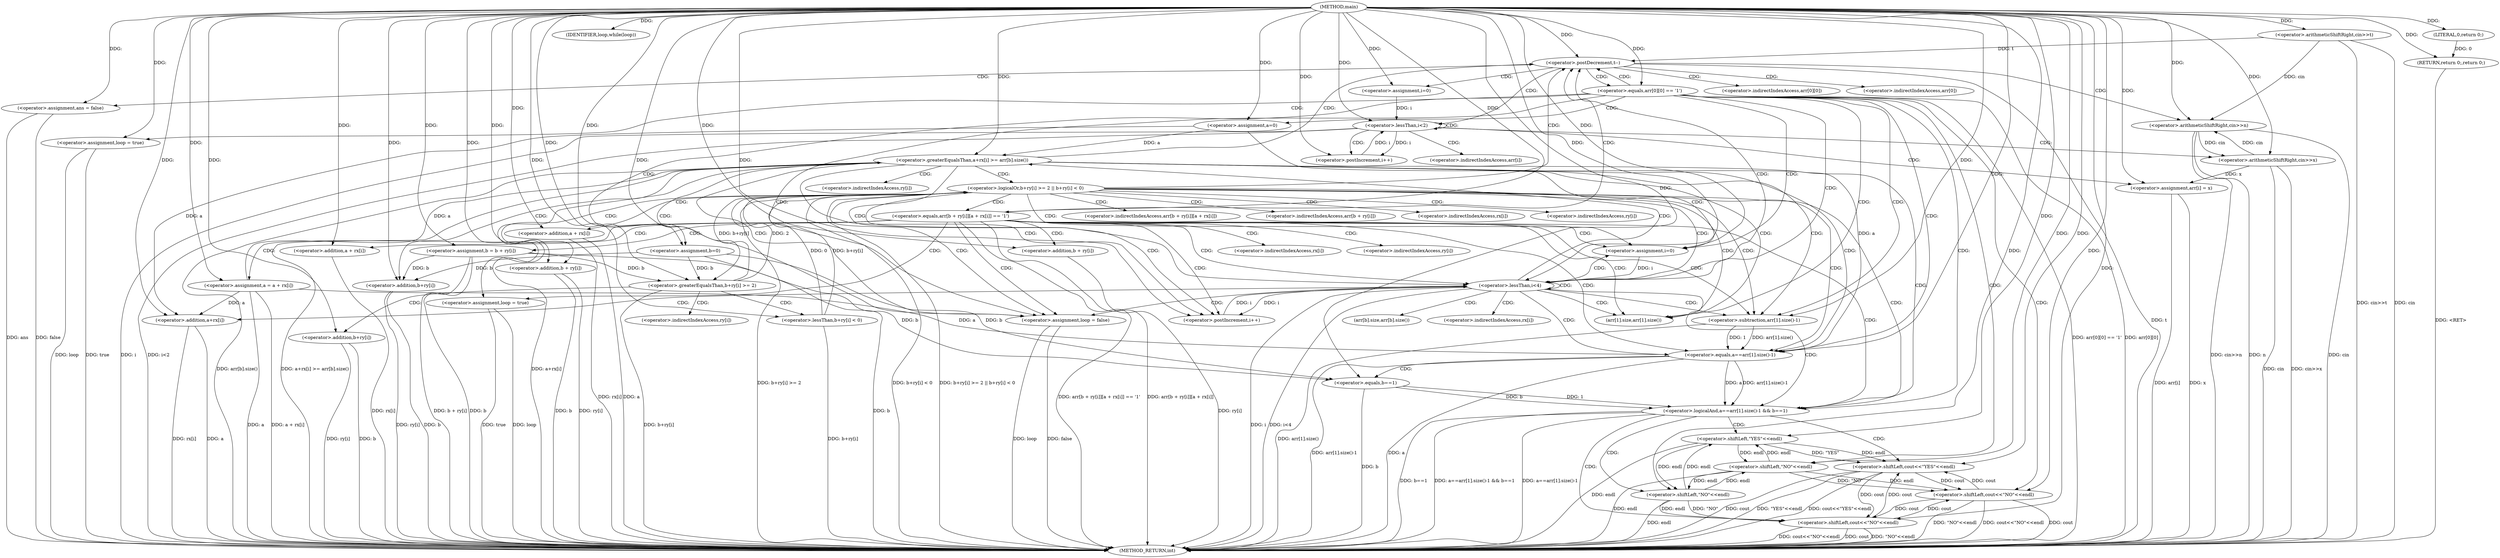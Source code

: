 digraph "main" {  
"1000101" [label = "(METHOD,main)" ]
"1000270" [label = "(METHOD_RETURN,int)" ]
"1000105" [label = "(<operator>.arithmeticShiftRight,cin>>t)" ]
"1000268" [label = "(RETURN,return 0;,return 0;)" ]
"1000109" [label = "(<operator>.postDecrement,t--)" ]
"1000269" [label = "(LITERAL,0,return 0;)" ]
"1000114" [label = "(<operator>.arithmeticShiftRight,cin>>n)" ]
"1000118" [label = "(<operator>.assignment,ans = false)" ]
"1000156" [label = "(<operator>.assignment,a=0)" ]
"1000160" [label = "(<operator>.assignment,b=0)" ]
"1000164" [label = "(<operator>.assignment,loop = true)" ]
"1000123" [label = "(<operator>.assignment,i=0)" ]
"1000126" [label = "(<operator>.lessThan,i<2)" ]
"1000129" [label = "(<operator>.postIncrement,i++)" ]
"1000141" [label = "(<operator>.equals,arr[0][0] == '1')" ]
"1000168" [label = "(IDENTIFIER,loop,while(loop))" ]
"1000246" [label = "(<operator>.logicalAnd,a==arr[1].size()-1 && b==1)" ]
"1000132" [label = "(<operator>.arithmeticShiftRight,cin>>x)" ]
"1000135" [label = "(<operator>.assignment,arr[i] = x)" ]
"1000149" [label = "(<operator>.shiftLeft,cout<<\"NO\"<<endl)" ]
"1000170" [label = "(<operator>.assignment,loop = false)" ]
"1000256" [label = "(<operator>.shiftLeft,cout<<\"YES\"<<endl)" ]
"1000175" [label = "(<operator>.assignment,i=0)" ]
"1000178" [label = "(<operator>.lessThan,i<4)" ]
"1000181" [label = "(<operator>.postIncrement,i++)" ]
"1000247" [label = "(<operator>.equals,a==arr[1].size()-1)" ]
"1000252" [label = "(<operator>.equals,b==1)" ]
"1000263" [label = "(<operator>.shiftLeft,cout<<\"NO\"<<endl)" ]
"1000151" [label = "(<operator>.shiftLeft,\"NO\"<<endl)" ]
"1000227" [label = "(<operator>.assignment,a = a + rx[i])" ]
"1000234" [label = "(<operator>.assignment,b = b + ry[i])" ]
"1000241" [label = "(<operator>.assignment,loop = true)" ]
"1000249" [label = "(<operator>.subtraction,arr[1].size()-1)" ]
"1000258" [label = "(<operator>.shiftLeft,\"YES\"<<endl)" ]
"1000185" [label = "(<operator>.greaterEqualsThan,a+rx[i] >= arr[b].size())" ]
"1000194" [label = "(<operator>.logicalOr,b+ry[i] >= 2 || b+ry[i] < 0)" ]
"1000211" [label = "(<operator>.equals,arr[b + ry[i]][a + rx[i]] == '1')" ]
"1000265" [label = "(<operator>.shiftLeft,\"NO\"<<endl)" ]
"1000229" [label = "(<operator>.addition,a + rx[i])" ]
"1000236" [label = "(<operator>.addition,b + ry[i])" ]
"1000186" [label = "(<operator>.addition,a+rx[i])" ]
"1000195" [label = "(<operator>.greaterEqualsThan,b+ry[i] >= 2)" ]
"1000202" [label = "(<operator>.lessThan,b+ry[i] < 0)" ]
"1000196" [label = "(<operator>.addition,b+ry[i])" ]
"1000203" [label = "(<operator>.addition,b+ry[i])" ]
"1000220" [label = "(<operator>.addition,a + rx[i])" ]
"1000215" [label = "(<operator>.addition,b + ry[i])" ]
"1000142" [label = "(<operator>.indirectIndexAccess,arr[0][0])" ]
"1000136" [label = "(<operator>.indirectIndexAccess,arr[i])" ]
"1000143" [label = "(<operator>.indirectIndexAccess,arr[0])" ]
"1000250" [label = "(arr[1].size,arr[1].size())" ]
"1000191" [label = "(arr[b].size,arr[b].size())" ]
"1000212" [label = "(<operator>.indirectIndexAccess,arr[b + ry[i]][a + rx[i]])" ]
"1000231" [label = "(<operator>.indirectIndexAccess,rx[i])" ]
"1000238" [label = "(<operator>.indirectIndexAccess,ry[i])" ]
"1000188" [label = "(<operator>.indirectIndexAccess,rx[i])" ]
"1000213" [label = "(<operator>.indirectIndexAccess,arr[b + ry[i]])" ]
"1000198" [label = "(<operator>.indirectIndexAccess,ry[i])" ]
"1000205" [label = "(<operator>.indirectIndexAccess,ry[i])" ]
"1000222" [label = "(<operator>.indirectIndexAccess,rx[i])" ]
"1000217" [label = "(<operator>.indirectIndexAccess,ry[i])" ]
  "1000268" -> "1000270"  [ label = "DDG: <RET>"] 
  "1000105" -> "1000270"  [ label = "DDG: cin"] 
  "1000105" -> "1000270"  [ label = "DDG: cin>>t"] 
  "1000109" -> "1000270"  [ label = "DDG: t"] 
  "1000114" -> "1000270"  [ label = "DDG: cin"] 
  "1000114" -> "1000270"  [ label = "DDG: n"] 
  "1000114" -> "1000270"  [ label = "DDG: cin>>n"] 
  "1000118" -> "1000270"  [ label = "DDG: ans"] 
  "1000118" -> "1000270"  [ label = "DDG: false"] 
  "1000126" -> "1000270"  [ label = "DDG: i"] 
  "1000126" -> "1000270"  [ label = "DDG: i<2"] 
  "1000141" -> "1000270"  [ label = "DDG: arr[0][0]"] 
  "1000141" -> "1000270"  [ label = "DDG: arr[0][0] == '1'"] 
  "1000160" -> "1000270"  [ label = "DDG: b"] 
  "1000164" -> "1000270"  [ label = "DDG: loop"] 
  "1000164" -> "1000270"  [ label = "DDG: true"] 
  "1000170" -> "1000270"  [ label = "DDG: loop"] 
  "1000170" -> "1000270"  [ label = "DDG: false"] 
  "1000178" -> "1000270"  [ label = "DDG: i"] 
  "1000178" -> "1000270"  [ label = "DDG: i<4"] 
  "1000186" -> "1000270"  [ label = "DDG: a"] 
  "1000186" -> "1000270"  [ label = "DDG: rx[i]"] 
  "1000185" -> "1000270"  [ label = "DDG: a+rx[i]"] 
  "1000185" -> "1000270"  [ label = "DDG: arr[b].size()"] 
  "1000185" -> "1000270"  [ label = "DDG: a+rx[i] >= arr[b].size()"] 
  "1000196" -> "1000270"  [ label = "DDG: b"] 
  "1000196" -> "1000270"  [ label = "DDG: ry[i]"] 
  "1000195" -> "1000270"  [ label = "DDG: b+ry[i]"] 
  "1000194" -> "1000270"  [ label = "DDG: b+ry[i] >= 2"] 
  "1000203" -> "1000270"  [ label = "DDG: b"] 
  "1000203" -> "1000270"  [ label = "DDG: ry[i]"] 
  "1000202" -> "1000270"  [ label = "DDG: b+ry[i]"] 
  "1000194" -> "1000270"  [ label = "DDG: b+ry[i] < 0"] 
  "1000194" -> "1000270"  [ label = "DDG: b+ry[i] >= 2 || b+ry[i] < 0"] 
  "1000215" -> "1000270"  [ label = "DDG: b"] 
  "1000215" -> "1000270"  [ label = "DDG: ry[i]"] 
  "1000220" -> "1000270"  [ label = "DDG: a"] 
  "1000220" -> "1000270"  [ label = "DDG: rx[i]"] 
  "1000211" -> "1000270"  [ label = "DDG: arr[b + ry[i]][a + rx[i]]"] 
  "1000211" -> "1000270"  [ label = "DDG: arr[b + ry[i]][a + rx[i]] == '1'"] 
  "1000227" -> "1000270"  [ label = "DDG: a"] 
  "1000229" -> "1000270"  [ label = "DDG: rx[i]"] 
  "1000227" -> "1000270"  [ label = "DDG: a + rx[i]"] 
  "1000234" -> "1000270"  [ label = "DDG: b"] 
  "1000236" -> "1000270"  [ label = "DDG: ry[i]"] 
  "1000234" -> "1000270"  [ label = "DDG: b + ry[i]"] 
  "1000241" -> "1000270"  [ label = "DDG: loop"] 
  "1000241" -> "1000270"  [ label = "DDG: true"] 
  "1000247" -> "1000270"  [ label = "DDG: a"] 
  "1000249" -> "1000270"  [ label = "DDG: arr[1].size()"] 
  "1000247" -> "1000270"  [ label = "DDG: arr[1].size()-1"] 
  "1000246" -> "1000270"  [ label = "DDG: a==arr[1].size()-1"] 
  "1000252" -> "1000270"  [ label = "DDG: b"] 
  "1000246" -> "1000270"  [ label = "DDG: b==1"] 
  "1000246" -> "1000270"  [ label = "DDG: a==arr[1].size()-1 && b==1"] 
  "1000263" -> "1000270"  [ label = "DDG: cout"] 
  "1000265" -> "1000270"  [ label = "DDG: endl"] 
  "1000263" -> "1000270"  [ label = "DDG: \"NO\"<<endl"] 
  "1000263" -> "1000270"  [ label = "DDG: cout<<\"NO\"<<endl"] 
  "1000256" -> "1000270"  [ label = "DDG: cout"] 
  "1000258" -> "1000270"  [ label = "DDG: endl"] 
  "1000256" -> "1000270"  [ label = "DDG: \"YES\"<<endl"] 
  "1000256" -> "1000270"  [ label = "DDG: cout<<\"YES\"<<endl"] 
  "1000149" -> "1000270"  [ label = "DDG: cout"] 
  "1000151" -> "1000270"  [ label = "DDG: endl"] 
  "1000149" -> "1000270"  [ label = "DDG: \"NO\"<<endl"] 
  "1000149" -> "1000270"  [ label = "DDG: cout<<\"NO\"<<endl"] 
  "1000132" -> "1000270"  [ label = "DDG: cin"] 
  "1000132" -> "1000270"  [ label = "DDG: cin>>x"] 
  "1000135" -> "1000270"  [ label = "DDG: arr[i]"] 
  "1000135" -> "1000270"  [ label = "DDG: x"] 
  "1000269" -> "1000268"  [ label = "DDG: 0"] 
  "1000101" -> "1000268"  [ label = "DDG: "] 
  "1000101" -> "1000105"  [ label = "DDG: "] 
  "1000101" -> "1000269"  [ label = "DDG: "] 
  "1000105" -> "1000109"  [ label = "DDG: t"] 
  "1000101" -> "1000109"  [ label = "DDG: "] 
  "1000101" -> "1000118"  [ label = "DDG: "] 
  "1000101" -> "1000156"  [ label = "DDG: "] 
  "1000101" -> "1000160"  [ label = "DDG: "] 
  "1000101" -> "1000164"  [ label = "DDG: "] 
  "1000105" -> "1000114"  [ label = "DDG: cin"] 
  "1000132" -> "1000114"  [ label = "DDG: cin"] 
  "1000101" -> "1000114"  [ label = "DDG: "] 
  "1000101" -> "1000123"  [ label = "DDG: "] 
  "1000101" -> "1000168"  [ label = "DDG: "] 
  "1000123" -> "1000126"  [ label = "DDG: i"] 
  "1000129" -> "1000126"  [ label = "DDG: i"] 
  "1000101" -> "1000126"  [ label = "DDG: "] 
  "1000126" -> "1000129"  [ label = "DDG: i"] 
  "1000101" -> "1000129"  [ label = "DDG: "] 
  "1000132" -> "1000135"  [ label = "DDG: x"] 
  "1000101" -> "1000135"  [ label = "DDG: "] 
  "1000101" -> "1000141"  [ label = "DDG: "] 
  "1000101" -> "1000170"  [ label = "DDG: "] 
  "1000247" -> "1000246"  [ label = "DDG: a"] 
  "1000247" -> "1000246"  [ label = "DDG: arr[1].size()-1"] 
  "1000252" -> "1000246"  [ label = "DDG: 1"] 
  "1000252" -> "1000246"  [ label = "DDG: b"] 
  "1000114" -> "1000132"  [ label = "DDG: cin"] 
  "1000101" -> "1000132"  [ label = "DDG: "] 
  "1000263" -> "1000149"  [ label = "DDG: cout"] 
  "1000256" -> "1000149"  [ label = "DDG: cout"] 
  "1000101" -> "1000149"  [ label = "DDG: "] 
  "1000151" -> "1000149"  [ label = "DDG: endl"] 
  "1000151" -> "1000149"  [ label = "DDG: \"NO\""] 
  "1000101" -> "1000175"  [ label = "DDG: "] 
  "1000156" -> "1000247"  [ label = "DDG: a"] 
  "1000227" -> "1000247"  [ label = "DDG: a"] 
  "1000101" -> "1000247"  [ label = "DDG: "] 
  "1000249" -> "1000247"  [ label = "DDG: arr[1].size()"] 
  "1000249" -> "1000247"  [ label = "DDG: 1"] 
  "1000160" -> "1000252"  [ label = "DDG: b"] 
  "1000234" -> "1000252"  [ label = "DDG: b"] 
  "1000101" -> "1000252"  [ label = "DDG: "] 
  "1000263" -> "1000256"  [ label = "DDG: cout"] 
  "1000149" -> "1000256"  [ label = "DDG: cout"] 
  "1000101" -> "1000256"  [ label = "DDG: "] 
  "1000258" -> "1000256"  [ label = "DDG: endl"] 
  "1000258" -> "1000256"  [ label = "DDG: \"YES\""] 
  "1000101" -> "1000151"  [ label = "DDG: "] 
  "1000265" -> "1000151"  [ label = "DDG: endl"] 
  "1000258" -> "1000151"  [ label = "DDG: endl"] 
  "1000175" -> "1000178"  [ label = "DDG: i"] 
  "1000181" -> "1000178"  [ label = "DDG: i"] 
  "1000101" -> "1000178"  [ label = "DDG: "] 
  "1000178" -> "1000181"  [ label = "DDG: i"] 
  "1000101" -> "1000181"  [ label = "DDG: "] 
  "1000101" -> "1000227"  [ label = "DDG: "] 
  "1000101" -> "1000234"  [ label = "DDG: "] 
  "1000101" -> "1000241"  [ label = "DDG: "] 
  "1000101" -> "1000249"  [ label = "DDG: "] 
  "1000101" -> "1000258"  [ label = "DDG: "] 
  "1000265" -> "1000258"  [ label = "DDG: endl"] 
  "1000151" -> "1000258"  [ label = "DDG: endl"] 
  "1000256" -> "1000263"  [ label = "DDG: cout"] 
  "1000149" -> "1000263"  [ label = "DDG: cout"] 
  "1000101" -> "1000263"  [ label = "DDG: "] 
  "1000265" -> "1000263"  [ label = "DDG: endl"] 
  "1000265" -> "1000263"  [ label = "DDG: \"NO\""] 
  "1000101" -> "1000265"  [ label = "DDG: "] 
  "1000258" -> "1000265"  [ label = "DDG: endl"] 
  "1000151" -> "1000265"  [ label = "DDG: endl"] 
  "1000156" -> "1000185"  [ label = "DDG: a"] 
  "1000227" -> "1000185"  [ label = "DDG: a"] 
  "1000101" -> "1000185"  [ label = "DDG: "] 
  "1000195" -> "1000194"  [ label = "DDG: 2"] 
  "1000195" -> "1000194"  [ label = "DDG: b+ry[i]"] 
  "1000202" -> "1000194"  [ label = "DDG: 0"] 
  "1000202" -> "1000194"  [ label = "DDG: b+ry[i]"] 
  "1000101" -> "1000211"  [ label = "DDG: "] 
  "1000101" -> "1000229"  [ label = "DDG: "] 
  "1000101" -> "1000236"  [ label = "DDG: "] 
  "1000156" -> "1000186"  [ label = "DDG: a"] 
  "1000227" -> "1000186"  [ label = "DDG: a"] 
  "1000101" -> "1000186"  [ label = "DDG: "] 
  "1000160" -> "1000195"  [ label = "DDG: b"] 
  "1000234" -> "1000195"  [ label = "DDG: b"] 
  "1000101" -> "1000195"  [ label = "DDG: "] 
  "1000101" -> "1000202"  [ label = "DDG: "] 
  "1000160" -> "1000196"  [ label = "DDG: b"] 
  "1000234" -> "1000196"  [ label = "DDG: b"] 
  "1000101" -> "1000196"  [ label = "DDG: "] 
  "1000101" -> "1000203"  [ label = "DDG: "] 
  "1000101" -> "1000220"  [ label = "DDG: "] 
  "1000101" -> "1000215"  [ label = "DDG: "] 
  "1000109" -> "1000142"  [ label = "CDG: "] 
  "1000109" -> "1000141"  [ label = "CDG: "] 
  "1000109" -> "1000114"  [ label = "CDG: "] 
  "1000109" -> "1000126"  [ label = "CDG: "] 
  "1000109" -> "1000123"  [ label = "CDG: "] 
  "1000109" -> "1000118"  [ label = "CDG: "] 
  "1000109" -> "1000143"  [ label = "CDG: "] 
  "1000126" -> "1000126"  [ label = "CDG: "] 
  "1000126" -> "1000132"  [ label = "CDG: "] 
  "1000126" -> "1000135"  [ label = "CDG: "] 
  "1000126" -> "1000136"  [ label = "CDG: "] 
  "1000126" -> "1000129"  [ label = "CDG: "] 
  "1000141" -> "1000164"  [ label = "CDG: "] 
  "1000141" -> "1000109"  [ label = "CDG: "] 
  "1000141" -> "1000156"  [ label = "CDG: "] 
  "1000141" -> "1000149"  [ label = "CDG: "] 
  "1000141" -> "1000151"  [ label = "CDG: "] 
  "1000141" -> "1000160"  [ label = "CDG: "] 
  "1000141" -> "1000250"  [ label = "CDG: "] 
  "1000141" -> "1000175"  [ label = "CDG: "] 
  "1000141" -> "1000247"  [ label = "CDG: "] 
  "1000141" -> "1000246"  [ label = "CDG: "] 
  "1000141" -> "1000178"  [ label = "CDG: "] 
  "1000141" -> "1000249"  [ label = "CDG: "] 
  "1000141" -> "1000170"  [ label = "CDG: "] 
  "1000246" -> "1000258"  [ label = "CDG: "] 
  "1000246" -> "1000265"  [ label = "CDG: "] 
  "1000246" -> "1000263"  [ label = "CDG: "] 
  "1000246" -> "1000256"  [ label = "CDG: "] 
  "1000247" -> "1000252"  [ label = "CDG: "] 
  "1000178" -> "1000191"  [ label = "CDG: "] 
  "1000178" -> "1000188"  [ label = "CDG: "] 
  "1000178" -> "1000185"  [ label = "CDG: "] 
  "1000178" -> "1000186"  [ label = "CDG: "] 
  "1000178" -> "1000109"  [ label = "CDG: "] 
  "1000178" -> "1000250"  [ label = "CDG: "] 
  "1000178" -> "1000175"  [ label = "CDG: "] 
  "1000178" -> "1000247"  [ label = "CDG: "] 
  "1000178" -> "1000246"  [ label = "CDG: "] 
  "1000178" -> "1000178"  [ label = "CDG: "] 
  "1000178" -> "1000249"  [ label = "CDG: "] 
  "1000178" -> "1000170"  [ label = "CDG: "] 
  "1000185" -> "1000194"  [ label = "CDG: "] 
  "1000185" -> "1000198"  [ label = "CDG: "] 
  "1000185" -> "1000195"  [ label = "CDG: "] 
  "1000185" -> "1000196"  [ label = "CDG: "] 
  "1000185" -> "1000109"  [ label = "CDG: "] 
  "1000185" -> "1000178"  [ label = "CDG: "] 
  "1000185" -> "1000181"  [ label = "CDG: "] 
  "1000185" -> "1000250"  [ label = "CDG: "] 
  "1000185" -> "1000175"  [ label = "CDG: "] 
  "1000185" -> "1000247"  [ label = "CDG: "] 
  "1000185" -> "1000246"  [ label = "CDG: "] 
  "1000185" -> "1000249"  [ label = "CDG: "] 
  "1000185" -> "1000170"  [ label = "CDG: "] 
  "1000194" -> "1000211"  [ label = "CDG: "] 
  "1000194" -> "1000222"  [ label = "CDG: "] 
  "1000194" -> "1000220"  [ label = "CDG: "] 
  "1000194" -> "1000217"  [ label = "CDG: "] 
  "1000194" -> "1000213"  [ label = "CDG: "] 
  "1000194" -> "1000212"  [ label = "CDG: "] 
  "1000194" -> "1000215"  [ label = "CDG: "] 
  "1000194" -> "1000109"  [ label = "CDG: "] 
  "1000194" -> "1000178"  [ label = "CDG: "] 
  "1000194" -> "1000181"  [ label = "CDG: "] 
  "1000194" -> "1000250"  [ label = "CDG: "] 
  "1000194" -> "1000175"  [ label = "CDG: "] 
  "1000194" -> "1000247"  [ label = "CDG: "] 
  "1000194" -> "1000246"  [ label = "CDG: "] 
  "1000194" -> "1000249"  [ label = "CDG: "] 
  "1000194" -> "1000170"  [ label = "CDG: "] 
  "1000211" -> "1000238"  [ label = "CDG: "] 
  "1000211" -> "1000227"  [ label = "CDG: "] 
  "1000211" -> "1000236"  [ label = "CDG: "] 
  "1000211" -> "1000229"  [ label = "CDG: "] 
  "1000211" -> "1000234"  [ label = "CDG: "] 
  "1000211" -> "1000231"  [ label = "CDG: "] 
  "1000211" -> "1000241"  [ label = "CDG: "] 
  "1000211" -> "1000109"  [ label = "CDG: "] 
  "1000211" -> "1000250"  [ label = "CDG: "] 
  "1000211" -> "1000247"  [ label = "CDG: "] 
  "1000211" -> "1000246"  [ label = "CDG: "] 
  "1000211" -> "1000249"  [ label = "CDG: "] 
  "1000211" -> "1000175"  [ label = "CDG: "] 
  "1000211" -> "1000178"  [ label = "CDG: "] 
  "1000211" -> "1000170"  [ label = "CDG: "] 
  "1000211" -> "1000181"  [ label = "CDG: "] 
  "1000195" -> "1000203"  [ label = "CDG: "] 
  "1000195" -> "1000205"  [ label = "CDG: "] 
  "1000195" -> "1000202"  [ label = "CDG: "] 
}
